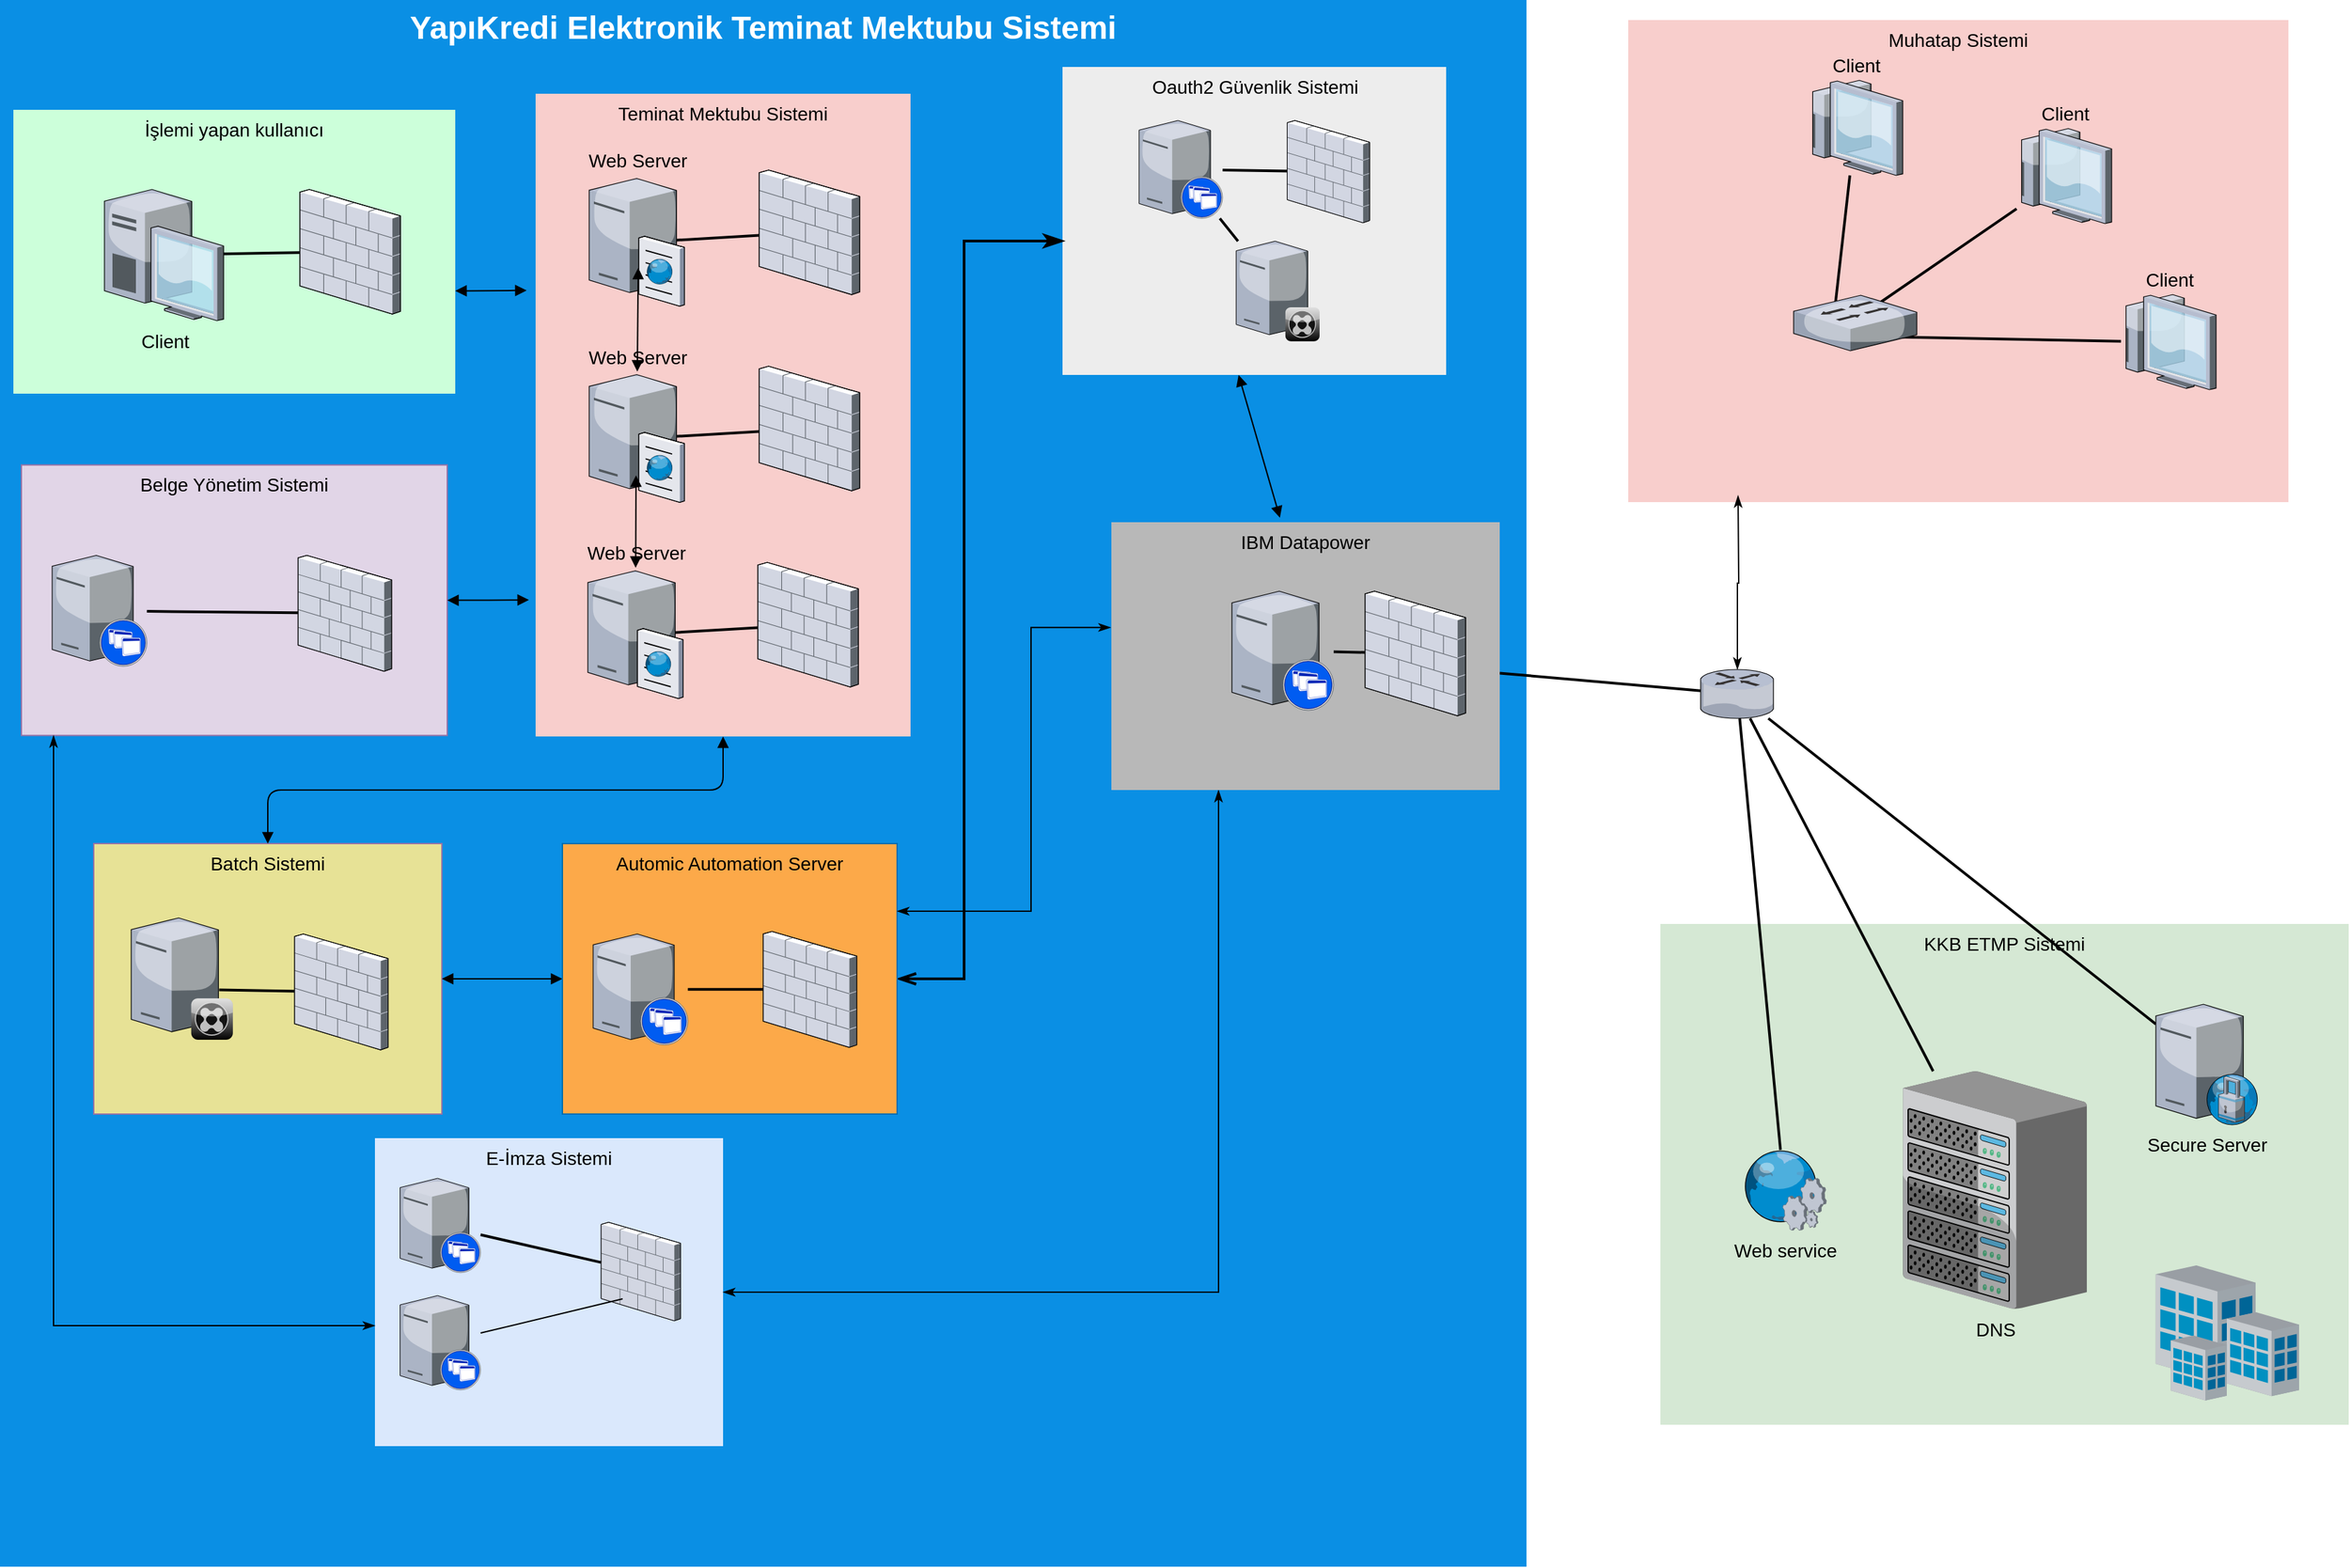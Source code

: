 <mxfile version="14.1.8" type="github">
  <diagram name="Page-1" id="e3a06f82-3646-2815-327d-82caf3d4e204">
    <mxGraphModel dx="1673" dy="841" grid="1" gridSize="10" guides="1" tooltips="1" connect="1" arrows="1" fold="1" page="1" pageScale="1.5" pageWidth="1169" pageHeight="826" background="none" math="0" shadow="0">
      <root>
        <mxCell id="0" style=";html=1;" />
        <mxCell id="1" style=";html=1;" parent="0" />
        <mxCell id="F4NteNQ9X5A5qo_opd7j-67" value="&lt;span style=&quot;font-size: 24px ; font-weight: 700&quot;&gt;&lt;font color=&quot;#ffffff&quot;&gt;YapıKredi Elektronik Teminat Mektubu Sistemi&lt;/font&gt;&lt;/span&gt;" style="whiteSpace=wrap;html=1;fontSize=14;strokeColor=none;verticalAlign=top;fillColor=#0a8fe4;" parent="1" vertex="1">
          <mxGeometry y="10" width="1140" height="1170" as="geometry" />
        </mxCell>
        <mxCell id="F4NteNQ9X5A5qo_opd7j-44" value="Teminat Mektubu Sistemi" style="whiteSpace=wrap;html=1;fillColor=#f8cecc;fontSize=14;strokeColor=none;verticalAlign=top;" parent="1" vertex="1">
          <mxGeometry x="400" y="80" width="280" height="480" as="geometry" />
        </mxCell>
        <mxCell id="6a7d8f32e03d9370-61" value="Muhatap Sistemi" style="whiteSpace=wrap;html=1;fillColor=#f8cecc;fontSize=14;strokeColor=none;verticalAlign=top;" parent="1" vertex="1">
          <mxGeometry x="1216" y="25" width="493" height="360" as="geometry" />
        </mxCell>
        <mxCell id="6a7d8f32e03d9370-60" value="KKB ETMP Sistemi" style="whiteSpace=wrap;html=1;fillColor=#d5e8d4;fontSize=14;strokeColor=none;verticalAlign=top;" parent="1" vertex="1">
          <mxGeometry x="1240" y="700" width="514" height="374" as="geometry" />
        </mxCell>
        <mxCell id="6a7d8f32e03d9370-57" value="İşlemi yapan kullanıcı" style="whiteSpace=wrap;html=1;gradientColor=none;fontSize=14;strokeColor=none;verticalAlign=top;fillColor=#CCFFDA;" parent="1" vertex="1">
          <mxGeometry x="10" y="92" width="330" height="212" as="geometry" />
        </mxCell>
        <mxCell id="6a7d8f32e03d9370-5" value="Client" style="verticalLabelPosition=bottom;aspect=fixed;html=1;verticalAlign=top;strokeColor=none;shape=mxgraph.citrix.desktop;fillColor=#66B2FF;gradientColor=#0066CC;fontSize=14;" parent="1" vertex="1">
          <mxGeometry x="78.0" y="151.5" width="89" height="98" as="geometry" />
        </mxCell>
        <mxCell id="6a7d8f32e03d9370-42" style="edgeStyle=none;rounded=0;html=1;startSize=10;endSize=10;jettySize=auto;orthogonalLoop=1;fontSize=14;endArrow=none;endFill=0;strokeWidth=2;exitX=0.761;exitY=0.503;exitDx=0;exitDy=0;exitPerimeter=0;" parent="1" source="6a7d8f32e03d9370-15" target="6a7d8f32e03d9370-18" edge="1">
          <mxGeometry relative="1" as="geometry" />
        </mxCell>
        <mxCell id="6a7d8f32e03d9370-50" style="edgeStyle=none;rounded=0;html=1;startSize=10;endSize=10;jettySize=auto;orthogonalLoop=1;fontSize=14;endArrow=none;endFill=0;strokeWidth=2;" parent="1" source="6a7d8f32e03d9370-13" target="6a7d8f32e03d9370-16" edge="1">
          <mxGeometry relative="1" as="geometry" />
        </mxCell>
        <mxCell id="6a7d8f32e03d9370-56" style="edgeStyle=none;rounded=0;html=1;startSize=10;endSize=10;jettySize=auto;orthogonalLoop=1;fontSize=14;endArrow=none;endFill=0;strokeWidth=2;" parent="1" source="6a7d8f32e03d9370-13" target="6a7d8f32e03d9370-25" edge="1">
          <mxGeometry relative="1" as="geometry" />
        </mxCell>
        <mxCell id="6a7d8f32e03d9370-13" value="" style="verticalLabelPosition=bottom;aspect=fixed;html=1;verticalAlign=top;strokeColor=none;shape=mxgraph.citrix.router;fillColor=#66B2FF;gradientColor=#0066CC;fontSize=14;" parent="1" vertex="1">
          <mxGeometry x="1270" y="510" width="55" height="36.5" as="geometry" />
        </mxCell>
        <mxCell id="6a7d8f32e03d9370-15" value="Web Server" style="verticalLabelPosition=top;aspect=fixed;html=1;verticalAlign=bottom;strokeColor=none;shape=mxgraph.citrix.cache_server;fillColor=#66B2FF;gradientColor=#0066CC;fontSize=14;labelPosition=center;align=center;" parent="1" vertex="1">
          <mxGeometry x="440" y="141" width="71" height="97.5" as="geometry" />
        </mxCell>
        <mxCell id="6a7d8f32e03d9370-16" value="DNS" style="verticalLabelPosition=bottom;aspect=fixed;html=1;verticalAlign=top;strokeColor=none;shape=mxgraph.citrix.chassis;fillColor=#66B2FF;gradientColor=#0066CC;fontSize=14;" parent="1" vertex="1">
          <mxGeometry x="1421" y="810" width="137.5" height="177.5" as="geometry" />
        </mxCell>
        <mxCell id="6a7d8f32e03d9370-44" style="edgeStyle=none;rounded=0;html=1;startSize=10;endSize=10;jettySize=auto;orthogonalLoop=1;fontSize=14;endArrow=none;endFill=0;strokeWidth=2;" parent="1" source="6a7d8f32e03d9370-59" target="6a7d8f32e03d9370-13" edge="1">
          <mxGeometry relative="1" as="geometry" />
        </mxCell>
        <mxCell id="6a7d8f32e03d9370-18" value="" style="verticalLabelPosition=bottom;aspect=fixed;html=1;verticalAlign=top;strokeColor=none;shape=mxgraph.citrix.firewall;fillColor=#66B2FF;gradientColor=#0066CC;fontSize=14;" parent="1" vertex="1">
          <mxGeometry x="567" y="137" width="75" height="93" as="geometry" />
        </mxCell>
        <mxCell id="6a7d8f32e03d9370-25" value="Secure Server" style="verticalLabelPosition=bottom;aspect=fixed;html=1;verticalAlign=top;strokeColor=none;shape=mxgraph.citrix.proxy_server;fillColor=#66B2FF;gradientColor=#0066CC;fontSize=14;" parent="1" vertex="1">
          <mxGeometry x="1610" y="760" width="76.5" height="90" as="geometry" />
        </mxCell>
        <mxCell id="6a7d8f32e03d9370-53" style="edgeStyle=none;rounded=0;html=1;startSize=10;endSize=10;jettySize=auto;orthogonalLoop=1;fontSize=14;endArrow=none;endFill=0;strokeWidth=2;" parent="1" target="6a7d8f32e03d9370-29" edge="1">
          <mxGeometry relative="1" as="geometry">
            <mxPoint x="1370.339" y="240" as="sourcePoint" />
          </mxGeometry>
        </mxCell>
        <mxCell id="6a7d8f32e03d9370-54" style="edgeStyle=none;rounded=0;html=1;startSize=10;endSize=10;jettySize=auto;orthogonalLoop=1;fontSize=14;endArrow=none;endFill=0;strokeWidth=2;" parent="1" target="6a7d8f32e03d9370-28" edge="1">
          <mxGeometry relative="1" as="geometry">
            <mxPoint x="1398.19" y="240" as="sourcePoint" />
          </mxGeometry>
        </mxCell>
        <mxCell id="6a7d8f32e03d9370-55" style="edgeStyle=none;rounded=0;html=1;startSize=10;endSize=10;jettySize=auto;orthogonalLoop=1;fontSize=14;endArrow=none;endFill=0;strokeWidth=2;" parent="1" target="6a7d8f32e03d9370-27" edge="1">
          <mxGeometry relative="1" as="geometry">
            <mxPoint x="1414" y="261.619" as="sourcePoint" />
          </mxGeometry>
        </mxCell>
        <mxCell id="F4NteNQ9X5A5qo_opd7j-65" style="edgeStyle=orthogonalEdgeStyle;rounded=0;orthogonalLoop=1;jettySize=auto;html=1;startArrow=classicThin;startFill=1;endArrow=classicThin;endFill=1;" parent="1" target="6a7d8f32e03d9370-13" edge="1">
          <mxGeometry relative="1" as="geometry">
            <mxPoint x="1298" y="380" as="sourcePoint" />
          </mxGeometry>
        </mxCell>
        <mxCell id="6a7d8f32e03d9370-26" value="" style="verticalLabelPosition=bottom;aspect=fixed;html=1;verticalAlign=top;strokeColor=none;shape=mxgraph.citrix.switch;fillColor=#66B2FF;gradientColor=#0066CC;fontSize=14;" parent="1" vertex="1">
          <mxGeometry x="1339.5" y="230.5" width="92" height="41.5" as="geometry" />
        </mxCell>
        <mxCell id="6a7d8f32e03d9370-27" value="Client" style="verticalLabelPosition=top;aspect=fixed;html=1;verticalAlign=bottom;strokeColor=none;shape=mxgraph.citrix.thin_client;fillColor=#66B2FF;gradientColor=#0066CC;fontSize=14;labelPosition=center;align=center;" parent="1" vertex="1">
          <mxGeometry x="1584" y="230" width="71" height="71" as="geometry" />
        </mxCell>
        <mxCell id="6a7d8f32e03d9370-28" value="Client" style="verticalLabelPosition=top;aspect=fixed;html=1;verticalAlign=bottom;strokeColor=none;shape=mxgraph.citrix.thin_client;fillColor=#66B2FF;gradientColor=#0066CC;fontSize=14;labelPosition=center;align=center;" parent="1" vertex="1">
          <mxGeometry x="1506" y="106" width="71" height="71" as="geometry" />
        </mxCell>
        <mxCell id="6a7d8f32e03d9370-29" value="Client" style="verticalLabelPosition=top;aspect=fixed;html=1;verticalAlign=bottom;strokeColor=none;shape=mxgraph.citrix.thin_client;fillColor=#66B2FF;gradientColor=#0066CC;fontSize=14;labelPosition=center;align=center;" parent="1" vertex="1">
          <mxGeometry x="1350" y="70" width="71" height="71" as="geometry" />
        </mxCell>
        <mxCell id="6a7d8f32e03d9370-49" style="edgeStyle=none;rounded=0;html=1;startSize=10;endSize=10;jettySize=auto;orthogonalLoop=1;fontSize=14;endArrow=none;endFill=0;strokeWidth=2;" parent="1" source="6a7d8f32e03d9370-30" target="6a7d8f32e03d9370-13" edge="1">
          <mxGeometry relative="1" as="geometry" />
        </mxCell>
        <mxCell id="6a7d8f32e03d9370-30" value="Web service" style="verticalLabelPosition=bottom;aspect=fixed;html=1;verticalAlign=top;strokeColor=none;shape=mxgraph.citrix.web_service;fillColor=#66B2FF;gradientColor=#0066CC;fontSize=14;" parent="1" vertex="1">
          <mxGeometry x="1301" y="868.75" width="63" height="60" as="geometry" />
        </mxCell>
        <mxCell id="6a7d8f32e03d9370-31" value="" style="verticalLabelPosition=bottom;aspect=fixed;html=1;verticalAlign=top;strokeColor=none;shape=mxgraph.citrix.site;fillColor=#66B2FF;gradientColor=#0066CC;fontSize=14;" parent="1" vertex="1">
          <mxGeometry x="1610" y="955" width="107" height="101" as="geometry" />
        </mxCell>
        <mxCell id="F4NteNQ9X5A5qo_opd7j-7" value="" style="verticalLabelPosition=bottom;aspect=fixed;html=1;verticalAlign=top;strokeColor=none;shape=mxgraph.citrix.firewall;fillColor=#66B2FF;gradientColor=#0066CC;fontSize=14;" parent="1" vertex="1">
          <mxGeometry x="224" y="151.5" width="75" height="93" as="geometry" />
        </mxCell>
        <mxCell id="F4NteNQ9X5A5qo_opd7j-8" style="edgeStyle=none;rounded=0;html=1;startSize=10;endSize=10;jettySize=auto;orthogonalLoop=1;fontSize=14;endArrow=none;endFill=0;strokeWidth=2;" parent="1" source="6a7d8f32e03d9370-5" target="F4NteNQ9X5A5qo_opd7j-7" edge="1">
          <mxGeometry relative="1" as="geometry">
            <mxPoint x="167" y="200.5" as="sourcePoint" />
            <mxPoint x="637" y="200.5" as="targetPoint" />
            <Array as="points">
              <mxPoint x="200" y="199" />
            </Array>
          </mxGeometry>
        </mxCell>
        <mxCell id="F4NteNQ9X5A5qo_opd7j-10" value="" style="group" parent="1" vertex="1" connectable="0">
          <mxGeometry x="16" y="357.25" width="318" height="202" as="geometry" />
        </mxCell>
        <mxCell id="6a7d8f32e03d9370-58" value="Belge Yönetim Sistemi" style="whiteSpace=wrap;html=1;fillColor=#e1d5e7;fontSize=14;strokeColor=#9673a6;verticalAlign=top;" parent="F4NteNQ9X5A5qo_opd7j-10" vertex="1">
          <mxGeometry width="318.0" height="202" as="geometry" />
        </mxCell>
        <mxCell id="F4NteNQ9X5A5qo_opd7j-4" value="" style="verticalLabelPosition=bottom;aspect=fixed;html=1;verticalAlign=top;strokeColor=none;shape=mxgraph.citrix.xenapp_server;fillColor=#66B2FF;gradientColor=#0066CC;fontSize=14;" parent="F4NteNQ9X5A5qo_opd7j-10" vertex="1">
          <mxGeometry x="22.96" y="67.488" width="70.747" height="82.848" as="geometry" />
        </mxCell>
        <mxCell id="F4NteNQ9X5A5qo_opd7j-5" value="" style="verticalLabelPosition=bottom;aspect=fixed;html=1;verticalAlign=top;strokeColor=none;shape=mxgraph.citrix.firewall;fillColor=#66B2FF;gradientColor=#0066CC;fontSize=14;" parent="F4NteNQ9X5A5qo_opd7j-10" vertex="1">
          <mxGeometry x="206.643" y="67.488" width="69.816" height="86.571" as="geometry" />
        </mxCell>
        <mxCell id="F4NteNQ9X5A5qo_opd7j-3" style="edgeStyle=none;rounded=0;html=1;startSize=10;endSize=10;jettySize=auto;orthogonalLoop=1;fontSize=14;endArrow=none;endFill=0;strokeWidth=2;" parent="F4NteNQ9X5A5qo_opd7j-10" source="F4NteNQ9X5A5qo_opd7j-4" target="F4NteNQ9X5A5qo_opd7j-5" edge="1">
          <mxGeometry relative="1" as="geometry" />
        </mxCell>
        <mxCell id="F4NteNQ9X5A5qo_opd7j-18" value="" style="group" parent="1" vertex="1" connectable="0">
          <mxGeometry x="760" y="130" width="320" height="255" as="geometry" />
        </mxCell>
        <mxCell id="F4NteNQ9X5A5qo_opd7j-48" value="" style="group" parent="F4NteNQ9X5A5qo_opd7j-18" vertex="1" connectable="0">
          <mxGeometry x="33.5" y="-70" width="286.5" height="230" as="geometry" />
        </mxCell>
        <mxCell id="F4NteNQ9X5A5qo_opd7j-17" value="Oauth2 Güvenlik Sistemi" style="whiteSpace=wrap;html=1;fillColor=#EDEDED;fontSize=14;strokeColor=none;verticalAlign=top;" parent="F4NteNQ9X5A5qo_opd7j-48" vertex="1">
          <mxGeometry width="286.5" height="230" as="geometry" />
        </mxCell>
        <mxCell id="6a7d8f32e03d9370-8" value="" style="verticalLabelPosition=bottom;aspect=fixed;html=1;verticalAlign=top;strokeColor=none;shape=mxgraph.citrix.xenapp_server;fillColor=#66B2FF;gradientColor=#0066CC;fontSize=14;" parent="F4NteNQ9X5A5qo_opd7j-48" vertex="1">
          <mxGeometry x="57.133" y="39.999" width="62.414" height="73.09" as="geometry" />
        </mxCell>
        <mxCell id="6a7d8f32e03d9370-14" value="" style="verticalLabelPosition=bottom;aspect=fixed;html=1;verticalAlign=top;strokeColor=none;shape=mxgraph.citrix.xenclient_synchronizer;fillColor=#CCCCCC;gradientColor=#000000;gradientDirection=south;fontSize=14;" parent="F4NteNQ9X5A5qo_opd7j-48" vertex="1">
          <mxGeometry x="129.646" y="130.132" width="62.414" height="74.733" as="geometry" />
        </mxCell>
        <mxCell id="6a7d8f32e03d9370-21" value="" style="verticalLabelPosition=bottom;aspect=fixed;html=1;verticalAlign=top;strokeColor=none;shape=mxgraph.citrix.firewall;fillColor=#66B2FF;gradientColor=#0066CC;fontSize=14;" parent="F4NteNQ9X5A5qo_opd7j-48" vertex="1">
          <mxGeometry x="167.776" y="39.999" width="61.593" height="76.375" as="geometry" />
        </mxCell>
        <mxCell id="6a7d8f32e03d9370-38" style="edgeStyle=none;rounded=0;html=1;startSize=10;endSize=10;jettySize=auto;orthogonalLoop=1;fontSize=14;endArrow=none;endFill=0;strokeWidth=2;" parent="F4NteNQ9X5A5qo_opd7j-48" source="6a7d8f32e03d9370-14" target="6a7d8f32e03d9370-8" edge="1">
          <mxGeometry relative="1" as="geometry" />
        </mxCell>
        <mxCell id="6a7d8f32e03d9370-39" style="edgeStyle=none;rounded=0;html=1;startSize=10;endSize=10;jettySize=auto;orthogonalLoop=1;fontSize=14;endArrow=none;endFill=0;strokeWidth=2;" parent="F4NteNQ9X5A5qo_opd7j-48" source="6a7d8f32e03d9370-8" target="6a7d8f32e03d9370-21" edge="1">
          <mxGeometry relative="1" as="geometry">
            <mxPoint x="160.522" y="73.312" as="targetPoint" />
          </mxGeometry>
        </mxCell>
        <mxCell id="6a7d8f32e03d9370-48" style="edgeStyle=orthogonalEdgeStyle;rounded=0;html=1;startSize=10;endSize=10;jettySize=auto;orthogonalLoop=1;fontSize=14;endArrow=openThin;endFill=0;strokeWidth=2;exitX=0.005;exitY=0.565;exitDx=0;exitDy=0;exitPerimeter=0;startArrow=classicThin;startFill=1;" parent="1" source="F4NteNQ9X5A5qo_opd7j-17" target="F4NteNQ9X5A5qo_opd7j-27" edge="1">
          <mxGeometry relative="1" as="geometry">
            <Array as="points">
              <mxPoint x="720" y="190" />
            </Array>
          </mxGeometry>
        </mxCell>
        <mxCell id="F4NteNQ9X5A5qo_opd7j-20" value="" style="group" parent="1" vertex="1" connectable="0">
          <mxGeometry x="70" y="640" width="318" height="202" as="geometry" />
        </mxCell>
        <mxCell id="F4NteNQ9X5A5qo_opd7j-21" value="Batch Sistemi" style="whiteSpace=wrap;html=1;fontSize=14;strokeColor=#9673a6;verticalAlign=top;fillColor=#E7E296;" parent="F4NteNQ9X5A5qo_opd7j-20" vertex="1">
          <mxGeometry width="260" height="202" as="geometry" />
        </mxCell>
        <mxCell id="F4NteNQ9X5A5qo_opd7j-23" value="" style="verticalLabelPosition=bottom;aspect=fixed;html=1;verticalAlign=top;strokeColor=none;shape=mxgraph.citrix.firewall;fillColor=#66B2FF;gradientColor=#0066CC;fontSize=14;" parent="F4NteNQ9X5A5qo_opd7j-20" vertex="1">
          <mxGeometry x="150.003" y="67.488" width="69.816" height="86.571" as="geometry" />
        </mxCell>
        <mxCell id="F4NteNQ9X5A5qo_opd7j-24" style="edgeStyle=none;rounded=0;html=1;startSize=10;endSize=10;jettySize=auto;orthogonalLoop=1;fontSize=14;endArrow=none;endFill=0;strokeWidth=2;" parent="F4NteNQ9X5A5qo_opd7j-20" target="F4NteNQ9X5A5qo_opd7j-23" edge="1">
          <mxGeometry relative="1" as="geometry">
            <mxPoint x="93.707" y="109.272" as="sourcePoint" />
          </mxGeometry>
        </mxCell>
        <mxCell id="F4NteNQ9X5A5qo_opd7j-25" value="" style="verticalLabelPosition=bottom;aspect=fixed;html=1;verticalAlign=top;strokeColor=none;shape=mxgraph.citrix.xenclient_synchronizer;fillColor=#CCCCCC;gradientColor=#000000;gradientDirection=south;fontSize=14;" parent="F4NteNQ9X5A5qo_opd7j-20" vertex="1">
          <mxGeometry x="28.0" y="55.5" width="76" height="91" as="geometry" />
        </mxCell>
        <mxCell id="F4NteNQ9X5A5qo_opd7j-31" style="orthogonalLoop=1;jettySize=auto;html=1;curved=1;verticalAlign=middle;startArrow=block;startFill=1;endArrow=block;endFill=1;entryX=0.434;entryY=-0.017;entryDx=0;entryDy=0;entryPerimeter=0;" parent="1" target="6a7d8f32e03d9370-59" edge="1">
          <mxGeometry relative="1" as="geometry">
            <mxPoint x="925" y="290" as="sourcePoint" />
          </mxGeometry>
        </mxCell>
        <mxCell id="F4NteNQ9X5A5qo_opd7j-32" style="edgeStyle=none;rounded=0;html=1;startSize=10;endSize=10;jettySize=auto;orthogonalLoop=1;fontSize=14;endArrow=none;endFill=0;strokeWidth=2;exitX=0.761;exitY=0.503;exitDx=0;exitDy=0;exitPerimeter=0;" parent="1" source="F4NteNQ9X5A5qo_opd7j-33" target="F4NteNQ9X5A5qo_opd7j-34" edge="1">
          <mxGeometry relative="1" as="geometry" />
        </mxCell>
        <mxCell id="F4NteNQ9X5A5qo_opd7j-42" style="edgeStyle=none;curved=1;orthogonalLoop=1;jettySize=auto;html=1;startArrow=block;startFill=1;endArrow=block;endFill=1;entryX=0.516;entryY=0.708;entryDx=0;entryDy=0;entryPerimeter=0;" parent="1" source="F4NteNQ9X5A5qo_opd7j-33" target="6a7d8f32e03d9370-15" edge="1">
          <mxGeometry relative="1" as="geometry">
            <mxPoint x="475.5" y="240" as="targetPoint" />
          </mxGeometry>
        </mxCell>
        <mxCell id="F4NteNQ9X5A5qo_opd7j-33" value="Web Server" style="verticalLabelPosition=top;aspect=fixed;html=1;verticalAlign=bottom;strokeColor=none;shape=mxgraph.citrix.cache_server;fillColor=#66B2FF;gradientColor=#0066CC;fontSize=14;labelPosition=center;align=center;" parent="1" vertex="1">
          <mxGeometry x="440" y="287.5" width="71" height="97.5" as="geometry" />
        </mxCell>
        <mxCell id="F4NteNQ9X5A5qo_opd7j-34" value="" style="verticalLabelPosition=bottom;aspect=fixed;html=1;verticalAlign=top;strokeColor=none;shape=mxgraph.citrix.firewall;fillColor=#66B2FF;gradientColor=#0066CC;fontSize=14;" parent="1" vertex="1">
          <mxGeometry x="567" y="283.5" width="75" height="93" as="geometry" />
        </mxCell>
        <mxCell id="F4NteNQ9X5A5qo_opd7j-35" style="edgeStyle=none;rounded=0;html=1;startSize=10;endSize=10;jettySize=auto;orthogonalLoop=1;fontSize=14;endArrow=none;endFill=0;strokeWidth=2;exitX=0.761;exitY=0.503;exitDx=0;exitDy=0;exitPerimeter=0;" parent="1" source="F4NteNQ9X5A5qo_opd7j-36" target="F4NteNQ9X5A5qo_opd7j-37" edge="1">
          <mxGeometry relative="1" as="geometry" />
        </mxCell>
        <mxCell id="F4NteNQ9X5A5qo_opd7j-41" style="edgeStyle=none;curved=1;orthogonalLoop=1;jettySize=auto;html=1;startArrow=block;startFill=1;endArrow=block;endFill=1;entryX=0.493;entryY=0.795;entryDx=0;entryDy=0;entryPerimeter=0;" parent="1" source="F4NteNQ9X5A5qo_opd7j-36" target="F4NteNQ9X5A5qo_opd7j-33" edge="1">
          <mxGeometry relative="1" as="geometry">
            <mxPoint x="475.5" y="440" as="targetPoint" />
          </mxGeometry>
        </mxCell>
        <mxCell id="F4NteNQ9X5A5qo_opd7j-36" value="Web Server" style="verticalLabelPosition=top;aspect=fixed;html=1;verticalAlign=bottom;strokeColor=none;shape=mxgraph.citrix.cache_server;fillColor=#66B2FF;gradientColor=#0066CC;fontSize=14;labelPosition=center;align=center;" parent="1" vertex="1">
          <mxGeometry x="439" y="434" width="71" height="97.5" as="geometry" />
        </mxCell>
        <mxCell id="F4NteNQ9X5A5qo_opd7j-37" value="" style="verticalLabelPosition=bottom;aspect=fixed;html=1;verticalAlign=top;strokeColor=none;shape=mxgraph.citrix.firewall;fillColor=#66B2FF;gradientColor=#0066CC;fontSize=14;" parent="1" vertex="1">
          <mxGeometry x="566" y="430" width="75" height="93" as="geometry" />
        </mxCell>
        <mxCell id="F4NteNQ9X5A5qo_opd7j-38" style="edgeStyle=orthogonalEdgeStyle;orthogonalLoop=1;jettySize=auto;html=1;startArrow=block;startFill=1;endArrow=block;endFill=1;exitX=0.5;exitY=0;exitDx=0;exitDy=0;" parent="1" source="F4NteNQ9X5A5qo_opd7j-21" target="F4NteNQ9X5A5qo_opd7j-44" edge="1">
          <mxGeometry relative="1" as="geometry">
            <mxPoint x="540" y="840" as="sourcePoint" />
          </mxGeometry>
        </mxCell>
        <mxCell id="F4NteNQ9X5A5qo_opd7j-40" style="edgeStyle=none;curved=1;orthogonalLoop=1;jettySize=auto;html=1;entryX=0;entryY=0.5;entryDx=0;entryDy=0;startArrow=block;startFill=1;endArrow=block;endFill=1;" parent="1" source="F4NteNQ9X5A5qo_opd7j-21" target="F4NteNQ9X5A5qo_opd7j-27" edge="1">
          <mxGeometry relative="1" as="geometry" />
        </mxCell>
        <mxCell id="F4NteNQ9X5A5qo_opd7j-43" style="edgeStyle=orthogonalEdgeStyle;orthogonalLoop=1;jettySize=auto;html=1;startArrow=block;startFill=1;endArrow=block;endFill=1;rounded=0;" parent="1" source="6a7d8f32e03d9370-58" edge="1">
          <mxGeometry relative="1" as="geometry">
            <mxPoint x="395" y="458" as="targetPoint" />
          </mxGeometry>
        </mxCell>
        <mxCell id="F4NteNQ9X5A5qo_opd7j-45" value="" style="group" parent="1" vertex="1" connectable="0">
          <mxGeometry x="280" y="860" width="260" height="230" as="geometry" />
        </mxCell>
        <mxCell id="F4NteNQ9X5A5qo_opd7j-11" value="" style="group" parent="F4NteNQ9X5A5qo_opd7j-45" vertex="1" connectable="0">
          <mxGeometry width="260" height="230" as="geometry" />
        </mxCell>
        <mxCell id="F4NteNQ9X5A5qo_opd7j-12" value="E-İmza Sistemi" style="whiteSpace=wrap;html=1;fillColor=#dae8fc;fontSize=14;strokeColor=none;verticalAlign=top;" parent="F4NteNQ9X5A5qo_opd7j-11" vertex="1">
          <mxGeometry width="260" height="230" as="geometry" />
        </mxCell>
        <mxCell id="F4NteNQ9X5A5qo_opd7j-13" value="" style="verticalLabelPosition=bottom;aspect=fixed;html=1;verticalAlign=top;strokeColor=none;shape=mxgraph.citrix.xenapp_server;fillColor=#66B2FF;gradientColor=#0066CC;fontSize=14;" parent="F4NteNQ9X5A5qo_opd7j-11" vertex="1">
          <mxGeometry x="18.773" y="30.001" width="60.134" height="70.42" as="geometry" />
        </mxCell>
        <mxCell id="F4NteNQ9X5A5qo_opd7j-14" value="" style="verticalLabelPosition=bottom;aspect=fixed;html=1;verticalAlign=top;strokeColor=none;shape=mxgraph.citrix.firewall;fillColor=#66B2FF;gradientColor=#0066CC;fontSize=14;" parent="F4NteNQ9X5A5qo_opd7j-11" vertex="1">
          <mxGeometry x="168.953" y="62.811" width="59.343" height="73.585" as="geometry" />
        </mxCell>
        <mxCell id="F4NteNQ9X5A5qo_opd7j-15" style="edgeStyle=none;rounded=0;html=1;startSize=10;endSize=10;jettySize=auto;orthogonalLoop=1;fontSize=14;endArrow=none;endFill=0;strokeWidth=2;" parent="F4NteNQ9X5A5qo_opd7j-11" source="F4NteNQ9X5A5qo_opd7j-13" target="F4NteNQ9X5A5qo_opd7j-14" edge="1">
          <mxGeometry relative="1" as="geometry" />
        </mxCell>
        <mxCell id="F4NteNQ9X5A5qo_opd7j-56" style="rounded=0;orthogonalLoop=1;jettySize=auto;html=1;entryX=0.27;entryY=0.777;entryDx=0;entryDy=0;entryPerimeter=0;startArrow=none;startFill=0;endArrow=none;endFill=0;" parent="F4NteNQ9X5A5qo_opd7j-11" source="F4NteNQ9X5A5qo_opd7j-54" target="F4NteNQ9X5A5qo_opd7j-14" edge="1">
          <mxGeometry relative="1" as="geometry" />
        </mxCell>
        <mxCell id="F4NteNQ9X5A5qo_opd7j-54" value="" style="verticalLabelPosition=bottom;aspect=fixed;html=1;verticalAlign=top;strokeColor=none;shape=mxgraph.citrix.xenapp_server;fillColor=#66B2FF;gradientColor=#0066CC;fontSize=14;" parent="F4NteNQ9X5A5qo_opd7j-11" vertex="1">
          <mxGeometry x="18.773" y="117.581" width="60.134" height="70.42" as="geometry" />
        </mxCell>
        <mxCell id="F4NteNQ9X5A5qo_opd7j-57" style="edgeStyle=elbowEdgeStyle;rounded=0;orthogonalLoop=1;jettySize=auto;html=1;startArrow=classicThin;startFill=1;endArrow=classicThin;endFill=1;" parent="1" source="F4NteNQ9X5A5qo_opd7j-12" target="6a7d8f32e03d9370-59" edge="1">
          <mxGeometry relative="1" as="geometry">
            <Array as="points">
              <mxPoint x="910" y="620" />
            </Array>
          </mxGeometry>
        </mxCell>
        <mxCell id="F4NteNQ9X5A5qo_opd7j-59" style="orthogonalLoop=1;jettySize=auto;html=1;startArrow=block;startFill=1;endArrow=block;endFill=1;rounded=0;entryX=-0.024;entryY=0.306;entryDx=0;entryDy=0;entryPerimeter=0;exitX=1;exitY=0.638;exitDx=0;exitDy=0;exitPerimeter=0;" parent="1" source="6a7d8f32e03d9370-57" target="F4NteNQ9X5A5qo_opd7j-44" edge="1">
          <mxGeometry relative="1" as="geometry">
            <mxPoint x="405" y="468" as="targetPoint" />
            <mxPoint x="344" y="468.333" as="sourcePoint" />
          </mxGeometry>
        </mxCell>
        <mxCell id="F4NteNQ9X5A5qo_opd7j-60" value="" style="group" parent="1" vertex="1" connectable="0">
          <mxGeometry x="830" y="400" width="330" height="200" as="geometry" />
        </mxCell>
        <mxCell id="6a7d8f32e03d9370-59" value="IBM Datapower&lt;br&gt;" style="whiteSpace=wrap;html=1;fontSize=14;strokeColor=none;verticalAlign=top;fillColor=#B8B8B8;" parent="F4NteNQ9X5A5qo_opd7j-60" vertex="1">
          <mxGeometry width="290" height="200" as="geometry" />
        </mxCell>
        <mxCell id="6a7d8f32e03d9370-12" value="" style="verticalLabelPosition=bottom;aspect=fixed;html=1;verticalAlign=top;strokeColor=none;shape=mxgraph.citrix.xenapp_server;fillColor=#66B2FF;gradientColor=#0066CC;fontSize=14;" parent="F4NteNQ9X5A5qo_opd7j-60" vertex="1">
          <mxGeometry x="90.0" y="51.5" width="76" height="89" as="geometry" />
        </mxCell>
        <mxCell id="6a7d8f32e03d9370-17" value="" style="verticalLabelPosition=bottom;aspect=fixed;html=1;verticalAlign=top;strokeColor=none;shape=mxgraph.citrix.firewall;fillColor=#66B2FF;gradientColor=#0066CC;fontSize=14;" parent="F4NteNQ9X5A5qo_opd7j-60" vertex="1">
          <mxGeometry x="189.5" y="51.5" width="75" height="93" as="geometry" />
        </mxCell>
        <mxCell id="6a7d8f32e03d9370-43" style="edgeStyle=none;rounded=0;html=1;startSize=10;endSize=10;jettySize=auto;orthogonalLoop=1;fontSize=14;endArrow=none;endFill=0;strokeWidth=2;" parent="F4NteNQ9X5A5qo_opd7j-60" source="6a7d8f32e03d9370-12" target="6a7d8f32e03d9370-17" edge="1">
          <mxGeometry relative="1" as="geometry" />
        </mxCell>
        <mxCell id="F4NteNQ9X5A5qo_opd7j-61" style="edgeStyle=orthogonalEdgeStyle;rounded=0;orthogonalLoop=1;jettySize=auto;html=1;startArrow=classicThin;startFill=1;endArrow=classicThin;endFill=1;" parent="1" source="6a7d8f32e03d9370-58" target="F4NteNQ9X5A5qo_opd7j-12" edge="1">
          <mxGeometry relative="1" as="geometry">
            <mxPoint x="670" y="900" as="targetPoint" />
            <Array as="points">
              <mxPoint x="40" y="1000" />
            </Array>
          </mxGeometry>
        </mxCell>
        <mxCell id="F4NteNQ9X5A5qo_opd7j-62" value="" style="group;fillColor=#f5f5f5;strokeColor=#666666;fontColor=#333333;" parent="1" vertex="1" connectable="0">
          <mxGeometry x="420" y="640" width="250" height="202" as="geometry" />
        </mxCell>
        <mxCell id="F4NteNQ9X5A5qo_opd7j-27" value="&lt;font color=&quot;#000000&quot;&gt;Automic Automation Server&lt;/font&gt;" style="whiteSpace=wrap;html=1;fontSize=14;strokeColor=#006EAF;verticalAlign=top;fontColor=#ffffff;fillColor=#FCA949;" parent="F4NteNQ9X5A5qo_opd7j-62" vertex="1">
          <mxGeometry width="250" height="202" as="geometry" />
        </mxCell>
        <mxCell id="F4NteNQ9X5A5qo_opd7j-28" value="" style="verticalLabelPosition=bottom;aspect=fixed;html=1;verticalAlign=top;strokeColor=none;shape=mxgraph.citrix.xenapp_server;fillColor=#66B2FF;gradientColor=#0066CC;fontSize=14;" parent="F4NteNQ9X5A5qo_opd7j-62" vertex="1">
          <mxGeometry x="22.96" y="67.488" width="70.747" height="82.848" as="geometry" />
        </mxCell>
        <mxCell id="F4NteNQ9X5A5qo_opd7j-29" value="" style="verticalLabelPosition=bottom;aspect=fixed;html=1;verticalAlign=top;strokeColor=none;shape=mxgraph.citrix.firewall;fillColor=#66B2FF;gradientColor=#0066CC;fontSize=14;" parent="F4NteNQ9X5A5qo_opd7j-62" vertex="1">
          <mxGeometry x="150.003" y="65.628" width="69.816" height="86.571" as="geometry" />
        </mxCell>
        <mxCell id="F4NteNQ9X5A5qo_opd7j-30" style="edgeStyle=none;rounded=0;html=1;startSize=10;endSize=10;jettySize=auto;orthogonalLoop=1;fontSize=14;endArrow=none;endFill=0;strokeWidth=2;" parent="F4NteNQ9X5A5qo_opd7j-62" source="F4NteNQ9X5A5qo_opd7j-28" target="F4NteNQ9X5A5qo_opd7j-29" edge="1">
          <mxGeometry relative="1" as="geometry" />
        </mxCell>
        <mxCell id="F4NteNQ9X5A5qo_opd7j-69" style="edgeStyle=orthogonalEdgeStyle;rounded=0;orthogonalLoop=1;jettySize=auto;html=1;exitX=1;exitY=0.25;exitDx=0;exitDy=0;entryX=-0.002;entryY=0.393;entryDx=0;entryDy=0;entryPerimeter=0;startArrow=classicThin;startFill=1;endArrow=classicThin;endFill=1;" parent="1" source="F4NteNQ9X5A5qo_opd7j-27" target="6a7d8f32e03d9370-59" edge="1">
          <mxGeometry relative="1" as="geometry">
            <Array as="points">
              <mxPoint x="770" y="691" />
              <mxPoint x="770" y="479" />
            </Array>
          </mxGeometry>
        </mxCell>
      </root>
    </mxGraphModel>
  </diagram>
</mxfile>

